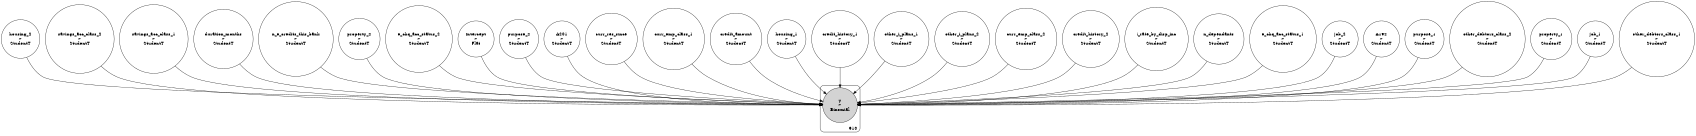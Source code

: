 digraph {
	graph [size="11.3,11.9"]
	node [shape=circle]
	housing_2 [label="housing_2
~
StudentT"]
	savings_acc_class_2 [label="savings_acc_class_2
~
StudentT"]
	savings_acc_class_1 [label="savings_acc_class_1
~
StudentT"]
	duration_months [label="duration_months
~
StudentT"]
	n_e_credits_this_bank [label="n_e_credits_this_bank
~
StudentT"]
	property_2 [label="property_2
~
StudentT"]
	e_chq_acc_status_2 [label="e_chq_acc_status_2
~
StudentT"]
	Intercept [label="Intercept
~
Flat"]
	purpose_2 [label="purpose_2
~
StudentT"]
	A201 [label="A201
~
StudentT"]
	curr_res_since [label="curr_res_since
~
StudentT"]
	curr_emp_class_1 [label="curr_emp_class_1
~
StudentT"]
	credit_amount [label="credit_amount
~
StudentT"]
	housing_1 [label="housing_1
~
StudentT"]
	credit_history_1 [label="credit_history_1
~
StudentT"]
	other_i_plans_1 [label="other_i_plans_1
~
StudentT"]
	other_i_plans_2 [label="other_i_plans_2
~
StudentT"]
	curr_emp_class_2 [label="curr_emp_class_2
~
StudentT"]
	credit_history_2 [label="credit_history_2
~
StudentT"]
	i_rate_by_disp_inc [label="i_rate_by_disp_inc
~
StudentT"]
	n_dependants [label="n_dependants
~
StudentT"]
	e_chq_acc_status_1 [label="e_chq_acc_status_1
~
StudentT"]
	job_2 [label="job_2
~
StudentT"]
	A192 [label="A192
~
StudentT"]
	purpose_1 [label="purpose_1
~
StudentT"]
	other_debtors_class_2 [label="other_debtors_class_2
~
StudentT"]
	property_1 [label="property_1
~
StudentT"]
	job_1 [label="job_1
~
StudentT"]
	other_debtors_class_1 [label="other_debtors_class_1
~
StudentT"]
	subgraph cluster910 {
		y [label="y
~
Binomial" style=filled]
		label=910 labeljust=r labelloc=b style=rounded
	}
	housing_2 -> y
	savings_acc_class_2 -> y
	savings_acc_class_1 -> y
	duration_months -> y
	n_e_credits_this_bank -> y
	property_2 -> y
	e_chq_acc_status_2 -> y
	Intercept -> y
	purpose_2 -> y
	A201 -> y
	curr_res_since -> y
	curr_emp_class_1 -> y
	credit_amount -> y
	housing_1 -> y
	credit_history_1 -> y
	other_i_plans_1 -> y
	other_i_plans_2 -> y
	curr_emp_class_2 -> y
	credit_history_2 -> y
	i_rate_by_disp_inc -> y
	n_dependants -> y
	e_chq_acc_status_1 -> y
	job_2 -> y
	A192 -> y
	purpose_1 -> y
	property_1 -> y
	other_debtors_class_2 -> y
	job_1 -> y
	other_debtors_class_1 -> y
}

